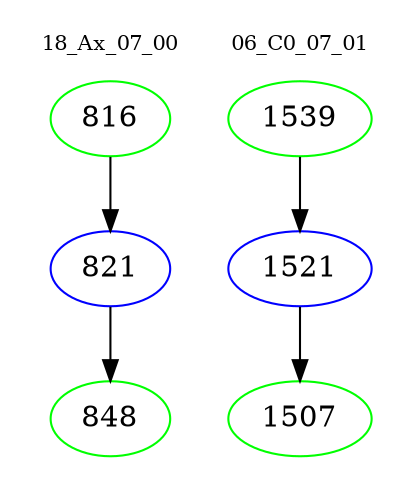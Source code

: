 digraph{
subgraph cluster_0 {
color = white
label = "18_Ax_07_00";
fontsize=10;
T0_816 [label="816", color="green"]
T0_816 -> T0_821 [color="black"]
T0_821 [label="821", color="blue"]
T0_821 -> T0_848 [color="black"]
T0_848 [label="848", color="green"]
}
subgraph cluster_1 {
color = white
label = "06_C0_07_01";
fontsize=10;
T1_1539 [label="1539", color="green"]
T1_1539 -> T1_1521 [color="black"]
T1_1521 [label="1521", color="blue"]
T1_1521 -> T1_1507 [color="black"]
T1_1507 [label="1507", color="green"]
}
}
